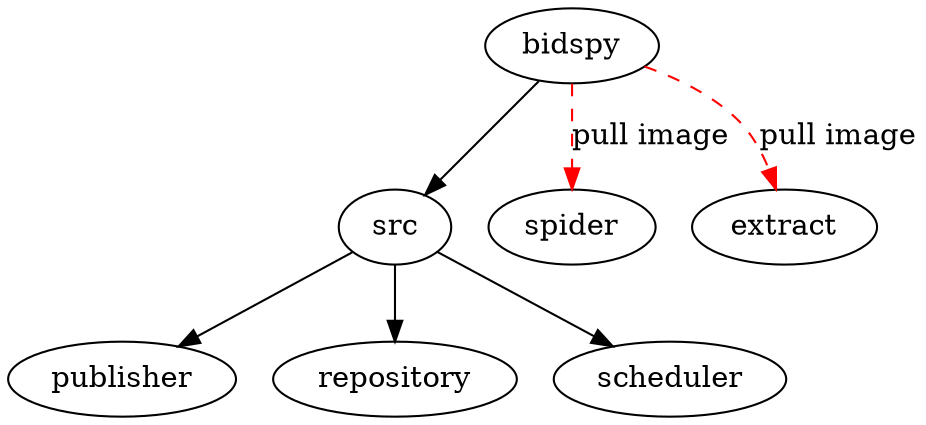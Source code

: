 digraph graphname{

    bidspy [label="bidspy"]      // node T
    src [label="src"]  // node P
    publisher [label="publisher"]
    repository  [label="repository"]
    scheduler [label="scheduler"]
    spider [label="spider"]
    extract [label="extract"]

    bidspy->src
    src->publisher
    src->repository
    src->scheduler
    bidspy->extract [label="pull image" color=red, style=dashed]
    bidspy->spider [label="pull image" color=red, style=dashed]

}





